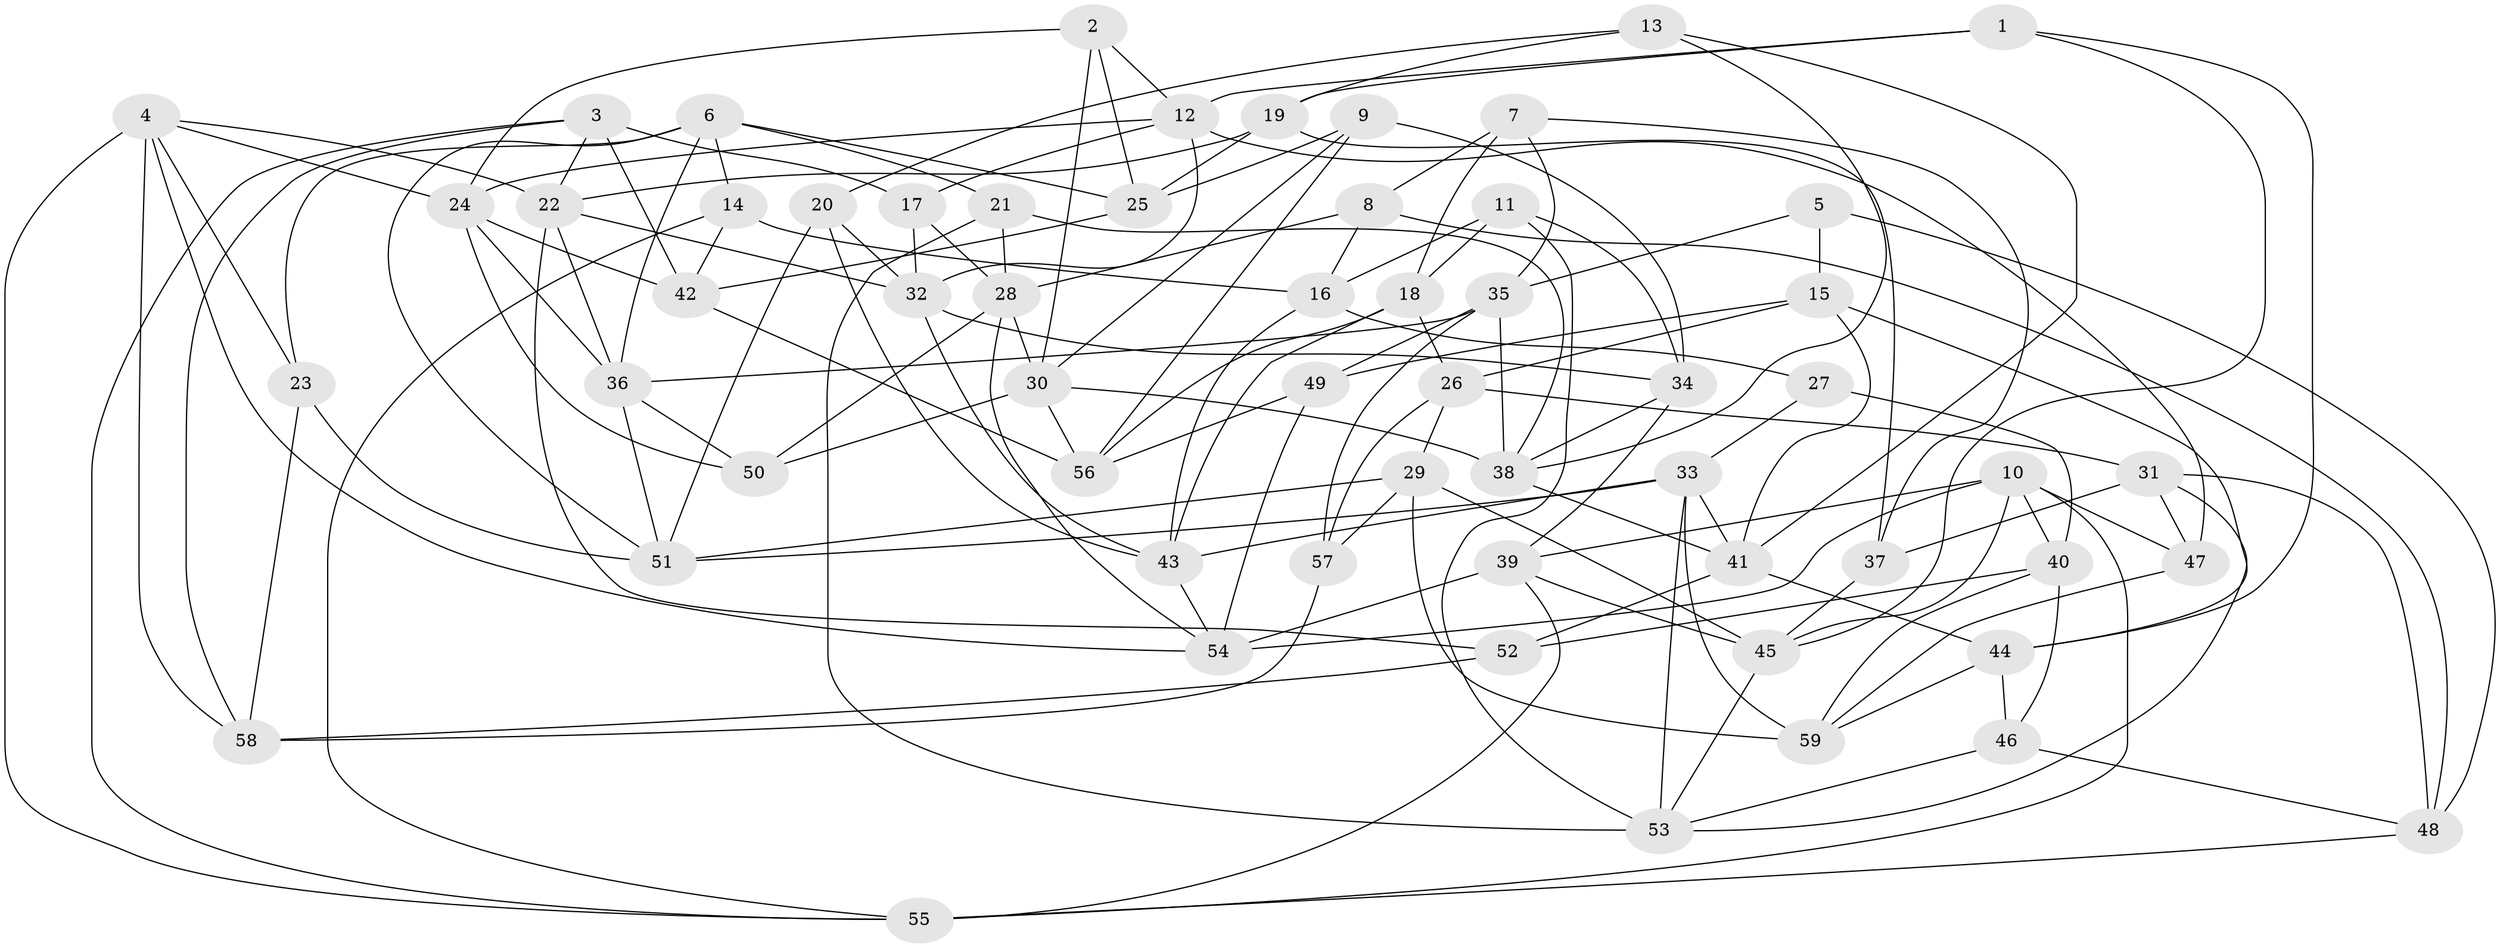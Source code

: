 // original degree distribution, {4: 1.0}
// Generated by graph-tools (version 1.1) at 2025/38/03/04/25 23:38:16]
// undirected, 59 vertices, 146 edges
graph export_dot {
  node [color=gray90,style=filled];
  1;
  2;
  3;
  4;
  5;
  6;
  7;
  8;
  9;
  10;
  11;
  12;
  13;
  14;
  15;
  16;
  17;
  18;
  19;
  20;
  21;
  22;
  23;
  24;
  25;
  26;
  27;
  28;
  29;
  30;
  31;
  32;
  33;
  34;
  35;
  36;
  37;
  38;
  39;
  40;
  41;
  42;
  43;
  44;
  45;
  46;
  47;
  48;
  49;
  50;
  51;
  52;
  53;
  54;
  55;
  56;
  57;
  58;
  59;
  1 -- 12 [weight=1.0];
  1 -- 19 [weight=1.0];
  1 -- 44 [weight=1.0];
  1 -- 45 [weight=1.0];
  2 -- 12 [weight=1.0];
  2 -- 24 [weight=1.0];
  2 -- 25 [weight=1.0];
  2 -- 30 [weight=1.0];
  3 -- 17 [weight=1.0];
  3 -- 22 [weight=1.0];
  3 -- 42 [weight=2.0];
  3 -- 55 [weight=1.0];
  3 -- 58 [weight=1.0];
  4 -- 22 [weight=1.0];
  4 -- 23 [weight=1.0];
  4 -- 24 [weight=1.0];
  4 -- 54 [weight=1.0];
  4 -- 55 [weight=1.0];
  4 -- 58 [weight=1.0];
  5 -- 15 [weight=1.0];
  5 -- 35 [weight=1.0];
  5 -- 48 [weight=2.0];
  6 -- 14 [weight=1.0];
  6 -- 21 [weight=1.0];
  6 -- 23 [weight=1.0];
  6 -- 25 [weight=1.0];
  6 -- 36 [weight=1.0];
  6 -- 51 [weight=1.0];
  7 -- 8 [weight=1.0];
  7 -- 18 [weight=1.0];
  7 -- 35 [weight=1.0];
  7 -- 37 [weight=1.0];
  8 -- 16 [weight=1.0];
  8 -- 28 [weight=1.0];
  8 -- 48 [weight=1.0];
  9 -- 25 [weight=1.0];
  9 -- 30 [weight=1.0];
  9 -- 34 [weight=1.0];
  9 -- 56 [weight=1.0];
  10 -- 39 [weight=1.0];
  10 -- 40 [weight=1.0];
  10 -- 45 [weight=1.0];
  10 -- 47 [weight=1.0];
  10 -- 54 [weight=1.0];
  10 -- 55 [weight=1.0];
  11 -- 16 [weight=1.0];
  11 -- 18 [weight=1.0];
  11 -- 34 [weight=1.0];
  11 -- 53 [weight=1.0];
  12 -- 17 [weight=1.0];
  12 -- 24 [weight=1.0];
  12 -- 32 [weight=1.0];
  12 -- 47 [weight=1.0];
  13 -- 19 [weight=1.0];
  13 -- 20 [weight=1.0];
  13 -- 38 [weight=1.0];
  13 -- 41 [weight=1.0];
  14 -- 16 [weight=1.0];
  14 -- 42 [weight=1.0];
  14 -- 55 [weight=1.0];
  15 -- 26 [weight=1.0];
  15 -- 41 [weight=1.0];
  15 -- 44 [weight=2.0];
  15 -- 49 [weight=1.0];
  16 -- 27 [weight=2.0];
  16 -- 43 [weight=1.0];
  17 -- 28 [weight=1.0];
  17 -- 32 [weight=1.0];
  18 -- 26 [weight=1.0];
  18 -- 43 [weight=1.0];
  18 -- 56 [weight=2.0];
  19 -- 22 [weight=1.0];
  19 -- 25 [weight=2.0];
  19 -- 37 [weight=1.0];
  20 -- 32 [weight=1.0];
  20 -- 43 [weight=1.0];
  20 -- 51 [weight=1.0];
  21 -- 28 [weight=1.0];
  21 -- 38 [weight=1.0];
  21 -- 53 [weight=1.0];
  22 -- 32 [weight=1.0];
  22 -- 36 [weight=1.0];
  22 -- 52 [weight=1.0];
  23 -- 51 [weight=1.0];
  23 -- 58 [weight=1.0];
  24 -- 36 [weight=1.0];
  24 -- 42 [weight=1.0];
  24 -- 50 [weight=1.0];
  25 -- 42 [weight=1.0];
  26 -- 29 [weight=1.0];
  26 -- 31 [weight=2.0];
  26 -- 57 [weight=1.0];
  27 -- 33 [weight=1.0];
  27 -- 40 [weight=1.0];
  28 -- 30 [weight=1.0];
  28 -- 50 [weight=1.0];
  28 -- 54 [weight=1.0];
  29 -- 45 [weight=1.0];
  29 -- 51 [weight=1.0];
  29 -- 57 [weight=1.0];
  29 -- 59 [weight=2.0];
  30 -- 38 [weight=1.0];
  30 -- 50 [weight=1.0];
  30 -- 56 [weight=1.0];
  31 -- 37 [weight=1.0];
  31 -- 47 [weight=1.0];
  31 -- 48 [weight=1.0];
  31 -- 53 [weight=1.0];
  32 -- 34 [weight=1.0];
  32 -- 43 [weight=1.0];
  33 -- 41 [weight=1.0];
  33 -- 43 [weight=1.0];
  33 -- 51 [weight=1.0];
  33 -- 53 [weight=1.0];
  33 -- 59 [weight=1.0];
  34 -- 38 [weight=1.0];
  34 -- 39 [weight=2.0];
  35 -- 36 [weight=1.0];
  35 -- 38 [weight=1.0];
  35 -- 49 [weight=1.0];
  35 -- 57 [weight=1.0];
  36 -- 50 [weight=1.0];
  36 -- 51 [weight=1.0];
  37 -- 45 [weight=1.0];
  38 -- 41 [weight=1.0];
  39 -- 45 [weight=1.0];
  39 -- 54 [weight=1.0];
  39 -- 55 [weight=1.0];
  40 -- 46 [weight=1.0];
  40 -- 52 [weight=2.0];
  40 -- 59 [weight=1.0];
  41 -- 44 [weight=1.0];
  41 -- 52 [weight=1.0];
  42 -- 56 [weight=1.0];
  43 -- 54 [weight=1.0];
  44 -- 46 [weight=1.0];
  44 -- 59 [weight=1.0];
  45 -- 53 [weight=1.0];
  46 -- 48 [weight=1.0];
  46 -- 53 [weight=1.0];
  47 -- 59 [weight=1.0];
  48 -- 55 [weight=1.0];
  49 -- 54 [weight=1.0];
  49 -- 56 [weight=1.0];
  52 -- 58 [weight=2.0];
  57 -- 58 [weight=1.0];
}
